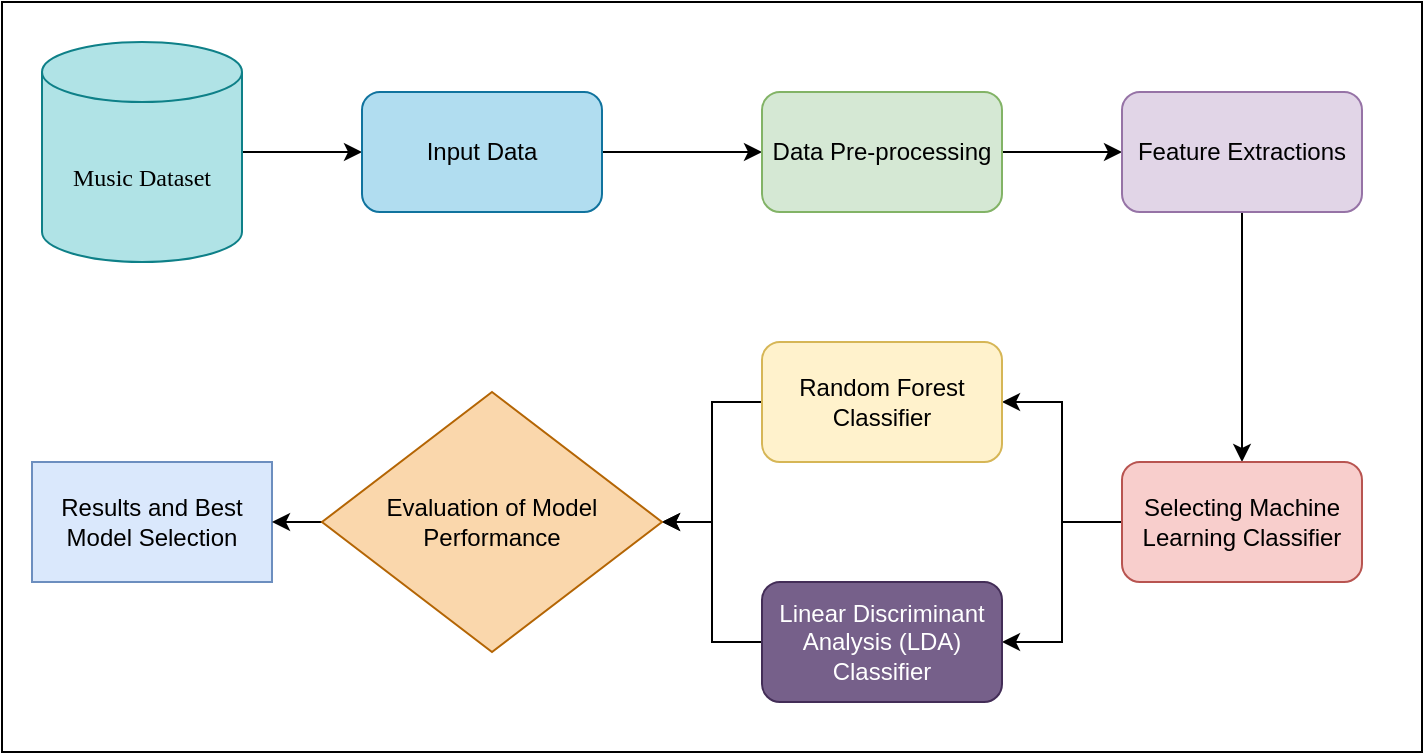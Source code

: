 <mxfile version="21.1.8" type="github">
  <diagram name="Page-1" id="KCYgNrp8mzLGK3hBjVOz">
    <mxGraphModel dx="1000" dy="646" grid="1" gridSize="10" guides="1" tooltips="1" connect="1" arrows="1" fold="1" page="1" pageScale="1" pageWidth="850" pageHeight="1100" math="0" shadow="0">
      <root>
        <mxCell id="0" />
        <mxCell id="1" parent="0" />
        <mxCell id="YtpAy4mG23N0Q5VTQB2m-24" value="" style="rounded=0;whiteSpace=wrap;html=1;" vertex="1" parent="1">
          <mxGeometry x="10" y="40" width="710" height="375" as="geometry" />
        </mxCell>
        <mxCell id="YtpAy4mG23N0Q5VTQB2m-3" style="edgeStyle=orthogonalEdgeStyle;rounded=0;orthogonalLoop=1;jettySize=auto;html=1;exitX=1;exitY=0.5;exitDx=0;exitDy=0;exitPerimeter=0;entryX=0;entryY=0.5;entryDx=0;entryDy=0;" edge="1" parent="1" source="YtpAy4mG23N0Q5VTQB2m-1" target="YtpAy4mG23N0Q5VTQB2m-2">
          <mxGeometry relative="1" as="geometry" />
        </mxCell>
        <mxCell id="YtpAy4mG23N0Q5VTQB2m-1" value="&lt;font face=&quot;Times New Roman&quot;&gt;Music Dataset&lt;/font&gt;" style="shape=cylinder3;whiteSpace=wrap;html=1;boundedLbl=1;backgroundOutline=1;size=15;fillColor=#b0e3e6;strokeColor=#0e8088;" vertex="1" parent="1">
          <mxGeometry x="30" y="60" width="100" height="110" as="geometry" />
        </mxCell>
        <mxCell id="YtpAy4mG23N0Q5VTQB2m-10" style="edgeStyle=orthogonalEdgeStyle;rounded=0;orthogonalLoop=1;jettySize=auto;html=1;exitX=1;exitY=0.5;exitDx=0;exitDy=0;entryX=0;entryY=0.5;entryDx=0;entryDy=0;" edge="1" parent="1" source="YtpAy4mG23N0Q5VTQB2m-2" target="YtpAy4mG23N0Q5VTQB2m-7">
          <mxGeometry relative="1" as="geometry" />
        </mxCell>
        <mxCell id="YtpAy4mG23N0Q5VTQB2m-2" value="Input Data" style="rounded=1;whiteSpace=wrap;html=1;fillColor=#b1ddf0;strokeColor=#10739e;" vertex="1" parent="1">
          <mxGeometry x="190" y="85" width="120" height="60" as="geometry" />
        </mxCell>
        <mxCell id="YtpAy4mG23N0Q5VTQB2m-11" style="edgeStyle=orthogonalEdgeStyle;rounded=0;orthogonalLoop=1;jettySize=auto;html=1;exitX=1;exitY=0.5;exitDx=0;exitDy=0;entryX=0;entryY=0.5;entryDx=0;entryDy=0;" edge="1" parent="1" source="YtpAy4mG23N0Q5VTQB2m-7" target="YtpAy4mG23N0Q5VTQB2m-8">
          <mxGeometry relative="1" as="geometry" />
        </mxCell>
        <mxCell id="YtpAy4mG23N0Q5VTQB2m-7" value="Data Pre-processing" style="rounded=1;whiteSpace=wrap;html=1;fillColor=#d5e8d4;strokeColor=#82b366;" vertex="1" parent="1">
          <mxGeometry x="390" y="85" width="120" height="60" as="geometry" />
        </mxCell>
        <mxCell id="YtpAy4mG23N0Q5VTQB2m-12" style="edgeStyle=orthogonalEdgeStyle;rounded=0;orthogonalLoop=1;jettySize=auto;html=1;exitX=0.5;exitY=1;exitDx=0;exitDy=0;entryX=0.5;entryY=0;entryDx=0;entryDy=0;" edge="1" parent="1" source="YtpAy4mG23N0Q5VTQB2m-8" target="YtpAy4mG23N0Q5VTQB2m-9">
          <mxGeometry relative="1" as="geometry" />
        </mxCell>
        <mxCell id="YtpAy4mG23N0Q5VTQB2m-8" value="Feature Extractions" style="rounded=1;whiteSpace=wrap;html=1;fillColor=#e1d5e7;strokeColor=#9673a6;" vertex="1" parent="1">
          <mxGeometry x="570" y="85" width="120" height="60" as="geometry" />
        </mxCell>
        <mxCell id="YtpAy4mG23N0Q5VTQB2m-15" style="edgeStyle=orthogonalEdgeStyle;rounded=0;orthogonalLoop=1;jettySize=auto;html=1;entryX=1;entryY=0.5;entryDx=0;entryDy=0;" edge="1" parent="1" source="YtpAy4mG23N0Q5VTQB2m-9" target="YtpAy4mG23N0Q5VTQB2m-13">
          <mxGeometry relative="1" as="geometry" />
        </mxCell>
        <mxCell id="YtpAy4mG23N0Q5VTQB2m-16" style="edgeStyle=orthogonalEdgeStyle;rounded=0;orthogonalLoop=1;jettySize=auto;html=1;entryX=1;entryY=0.5;entryDx=0;entryDy=0;" edge="1" parent="1" source="YtpAy4mG23N0Q5VTQB2m-9" target="YtpAy4mG23N0Q5VTQB2m-14">
          <mxGeometry relative="1" as="geometry" />
        </mxCell>
        <mxCell id="YtpAy4mG23N0Q5VTQB2m-9" value="Selecting Machine Learning Classifier" style="rounded=1;whiteSpace=wrap;html=1;fillColor=#f8cecc;strokeColor=#b85450;" vertex="1" parent="1">
          <mxGeometry x="570" y="270" width="120" height="60" as="geometry" />
        </mxCell>
        <mxCell id="YtpAy4mG23N0Q5VTQB2m-19" style="edgeStyle=orthogonalEdgeStyle;rounded=0;orthogonalLoop=1;jettySize=auto;html=1;" edge="1" parent="1" source="YtpAy4mG23N0Q5VTQB2m-13" target="YtpAy4mG23N0Q5VTQB2m-18">
          <mxGeometry relative="1" as="geometry" />
        </mxCell>
        <mxCell id="YtpAy4mG23N0Q5VTQB2m-13" value="Random Forest Classifier" style="rounded=1;whiteSpace=wrap;html=1;fillColor=#fff2cc;strokeColor=#d6b656;" vertex="1" parent="1">
          <mxGeometry x="390" y="210" width="120" height="60" as="geometry" />
        </mxCell>
        <mxCell id="YtpAy4mG23N0Q5VTQB2m-20" style="edgeStyle=orthogonalEdgeStyle;rounded=0;orthogonalLoop=1;jettySize=auto;html=1;exitX=0;exitY=0.5;exitDx=0;exitDy=0;" edge="1" parent="1" source="YtpAy4mG23N0Q5VTQB2m-14" target="YtpAy4mG23N0Q5VTQB2m-18">
          <mxGeometry relative="1" as="geometry" />
        </mxCell>
        <mxCell id="YtpAy4mG23N0Q5VTQB2m-14" value="Linear Discriminant Analysis (LDA) Classifier" style="rounded=1;whiteSpace=wrap;html=1;fillColor=#76608a;strokeColor=#432D57;fontColor=#ffffff;" vertex="1" parent="1">
          <mxGeometry x="390" y="330" width="120" height="60" as="geometry" />
        </mxCell>
        <mxCell id="YtpAy4mG23N0Q5VTQB2m-17" value="Results and Best Model Selection" style="rounded=0;whiteSpace=wrap;html=1;fillColor=#dae8fc;strokeColor=#6c8ebf;" vertex="1" parent="1">
          <mxGeometry x="25" y="270" width="120" height="60" as="geometry" />
        </mxCell>
        <mxCell id="YtpAy4mG23N0Q5VTQB2m-22" style="edgeStyle=orthogonalEdgeStyle;rounded=0;orthogonalLoop=1;jettySize=auto;html=1;exitX=0;exitY=0.5;exitDx=0;exitDy=0;entryX=1;entryY=0.5;entryDx=0;entryDy=0;" edge="1" parent="1" source="YtpAy4mG23N0Q5VTQB2m-18" target="YtpAy4mG23N0Q5VTQB2m-17">
          <mxGeometry relative="1" as="geometry" />
        </mxCell>
        <mxCell id="YtpAy4mG23N0Q5VTQB2m-18" value="Evaluation of Model Performance" style="rhombus;whiteSpace=wrap;html=1;fillColor=#fad7ac;strokeColor=#b46504;" vertex="1" parent="1">
          <mxGeometry x="170" y="235" width="170" height="130" as="geometry" />
        </mxCell>
      </root>
    </mxGraphModel>
  </diagram>
</mxfile>
